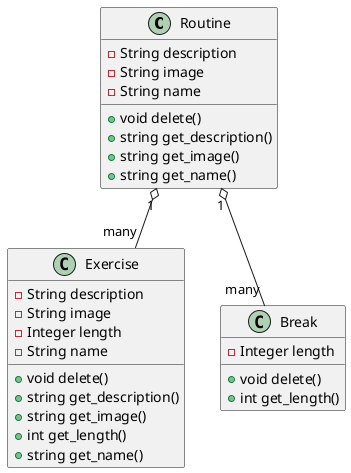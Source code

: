 ------------------------
class_diagram.png

@startuml
Routine "1" o-- "many"  Exercise
Routine "1" o-- "many"  Break

class Routine {
	-String description
	-String image
	-String name
	+void delete()
	+string get_description()
	+string get_image()
	+string get_name()
}

class Exercise {
	-String description
	-String image
	-Integer length
	-String name
	+void delete()
	+string get_description()
	+string get_image()
	+int get_length()
	+string get_name()
}

class Break {
	-Integer length
	+void delete()
	+int get_length()
}
@enduml

PlantUML version 1.2019.11(Sun Sep 22 10:02:15 UTC 2019)
(GPL source distribution)
Java Runtime: Java(TM) SE Runtime Environment
JVM: Java HotSpot(TM) 64-Bit Server VM
Java Version: 1.7.0_25-b15
Operating System: Linux
Default Encoding: UTF-8
Language: en
Country: US

------------------------
